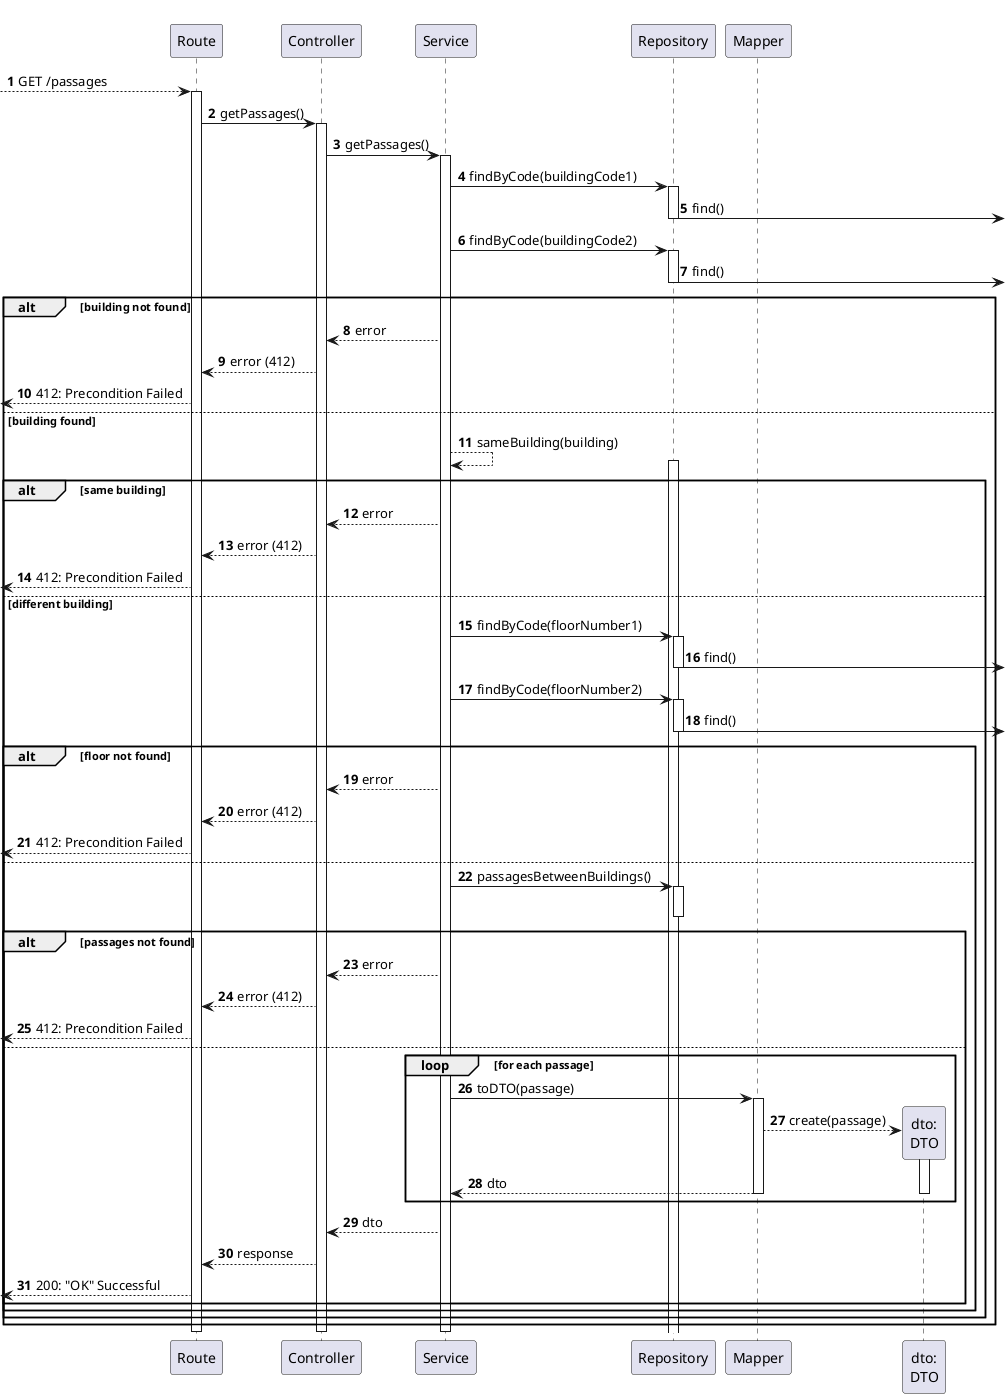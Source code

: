 @startuml
autonumber

participant "Route" as r
participant "Controller" as ctrl
participant "Service" as svc
participant "Repository" as repo

participant "Mapper" as map
participant "dto:\nDTO" as dto


[--> r : GET /passages
activate r

    r -> ctrl : getPassages()
    activate ctrl

        ctrl -> svc : getPassages()
        activate svc

            svc -> repo : findByCode(buildingCode1)
            activate repo
                repo ->] : find()
            deactivate repo

            svc -> repo : findByCode(buildingCode2)
            activate repo
                repo ->] : find()
            deactivate repo

            alt building not found
                svc --> ctrl : error
                ctrl --> r : error (412)
                [<-- r : 412: Precondition Failed
            else building found
                svc --> svc : sameBuilding(building)
                activate repo
                deactivate repo

                alt same building
                    svc --> ctrl : error
                    ctrl --> r : error (412)
                    [<-- r : 412: Precondition Failed
                else different building
                    svc -> repo : findByCode(floorNumber1)
                    activate repo
                        repo ->] : find()
                    deactivate repo

                    svc -> repo : findByCode(floorNumber2)
                    activate repo
                        repo ->] : find()
                    deactivate repo

                    alt floor not found
                        svc --> ctrl : error
                        ctrl --> r : error (412)
                        [<-- r : 412: Precondition Failed
                    else
                        svc -> repo : passagesBetweenBuildings()
                        activate repo
                        deactivate repo

                        alt passages not found
                            svc --> ctrl : error
                            ctrl --> r : error (412)
                            [<-- r : 412: Precondition Failed
                        else
                            loop for each passage
                                 svc -> map : toDTO(passage)
                                activate map
                                    map --> dto** : create(passage)
                                    activate dto
                                        map --> svc : dto
                                    deactivate dto
                                deactivate map
                            end loop

                            svc --> ctrl : dto
                            ctrl --> r : response
                            [<-- r : 200: "OK" Successful
                        end
                    end
                end
            end
        deactivate svc
    deactivate ctrl
deactivate r

@enduml
